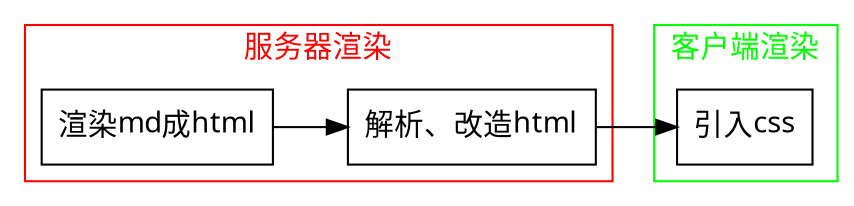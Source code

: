 /* 1. 将.md文件的代码片段渲染成html语言
2. 对html语言中的代码片段进行语法解析，给各个关键词标记上相应的样式class
3. 引入高亮样式CSS文件，使高亮样式生效 */
digraph G {
    splines="FALSE";
    rankdir=LR
    node[shape=box,fontname="MICROSOFT YAHEI"]
    graph[fontname="MICROSOFT YAHEI"]

    /* Entities */
    randermd[label="渲染md成html"]
    annalizeCodeBlock[label="解析、改造html"]
    addCssStyle[label="引入css"]

    randermd -> annalizeCodeBlock
    annalizeCodeBlock -> addCssStyle

    subgraph cluster_serverRender{
        color = red
        label = 服务器渲染
        fontcolor = red
        randermd
        annalizeCodeBlock
    }

    subgraph cluster_clientRender{
        color = green
        label = 客户端渲染
        fontcolor = green
        addCssStyle
    }
}

